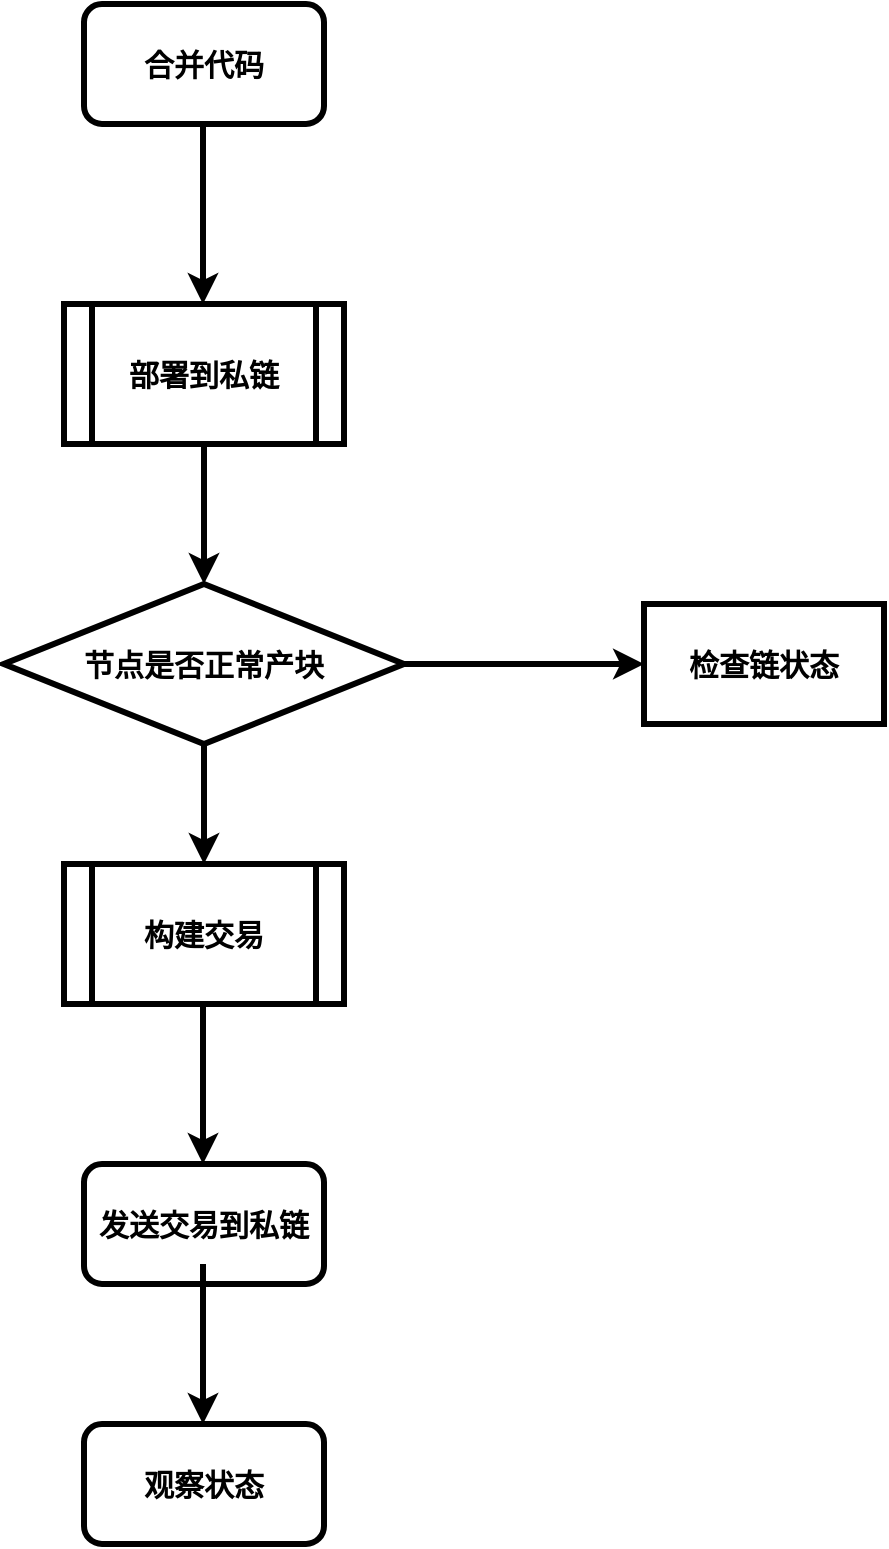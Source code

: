 <mxfile version="20.8.5" type="github">
  <diagram id="069mXlZgiNTChSjant99" name="第 1 页">
    <mxGraphModel dx="2074" dy="1043" grid="1" gridSize="10" guides="1" tooltips="1" connect="1" arrows="1" fold="1" page="1" pageScale="1" pageWidth="1169" pageHeight="1654" math="0" shadow="0">
      <root>
        <mxCell id="0" />
        <mxCell id="1" parent="0" />
        <mxCell id="Ui7_pYZ_Vi21XEhTOCzs-12" value="&lt;b style=&quot;border-color: var(--border-color); font-size: 12px;&quot;&gt;&lt;font style=&quot;border-color: var(--border-color); font-size: 15px;&quot;&gt;合并代码&lt;/font&gt;&lt;/b&gt;" style="rounded=1;whiteSpace=wrap;html=1;strokeWidth=3;fontSize=15;" vertex="1" parent="1">
          <mxGeometry x="320" y="440" width="120" height="60" as="geometry" />
        </mxCell>
        <mxCell id="Ui7_pYZ_Vi21XEhTOCzs-13" value="" style="endArrow=classic;html=1;rounded=0;strokeWidth=3;" edge="1" parent="1">
          <mxGeometry width="50" height="50" relative="1" as="geometry">
            <mxPoint x="379.5" y="500" as="sourcePoint" />
            <mxPoint x="379.5" y="590" as="targetPoint" />
          </mxGeometry>
        </mxCell>
        <mxCell id="Ui7_pYZ_Vi21XEhTOCzs-16" value="" style="edgeStyle=orthogonalEdgeStyle;rounded=0;orthogonalLoop=1;jettySize=auto;html=1;strokeWidth=3;fontSize=15;" edge="1" parent="1">
          <mxGeometry relative="1" as="geometry">
            <mxPoint x="380" y="650" as="sourcePoint" />
            <mxPoint x="380" y="730" as="targetPoint" />
          </mxGeometry>
        </mxCell>
        <mxCell id="Ui7_pYZ_Vi21XEhTOCzs-18" value="" style="edgeStyle=orthogonalEdgeStyle;rounded=0;orthogonalLoop=1;jettySize=auto;html=1;strokeWidth=3;fontSize=15;" edge="1" parent="1">
          <mxGeometry relative="1" as="geometry">
            <mxPoint x="380" y="790" as="sourcePoint" />
            <mxPoint x="380" y="870" as="targetPoint" />
          </mxGeometry>
        </mxCell>
        <mxCell id="Ui7_pYZ_Vi21XEhTOCzs-21" value="&lt;b&gt;观察状态&lt;/b&gt;" style="whiteSpace=wrap;html=1;fontSize=15;rounded=1;strokeWidth=3;" vertex="1" parent="1">
          <mxGeometry x="320" y="1150" width="120" height="60" as="geometry" />
        </mxCell>
        <mxCell id="Ui7_pYZ_Vi21XEhTOCzs-29" value="" style="edgeStyle=orthogonalEdgeStyle;rounded=0;orthogonalLoop=1;jettySize=auto;html=1;strokeWidth=3;fontSize=15;" edge="1" parent="1" source="Ui7_pYZ_Vi21XEhTOCzs-23" target="Ui7_pYZ_Vi21XEhTOCzs-28">
          <mxGeometry relative="1" as="geometry" />
        </mxCell>
        <mxCell id="Ui7_pYZ_Vi21XEhTOCzs-23" value="&lt;b style=&quot;border-color: var(--border-color);&quot;&gt;节点是否正常产块&lt;/b&gt;" style="rhombus;whiteSpace=wrap;html=1;strokeWidth=3;fontSize=15;" vertex="1" parent="1">
          <mxGeometry x="280" y="730" width="200" height="80" as="geometry" />
        </mxCell>
        <mxCell id="Ui7_pYZ_Vi21XEhTOCzs-25" value="&lt;b&gt;发送交易到私链&lt;/b&gt;" style="rounded=1;whiteSpace=wrap;html=1;strokeWidth=3;fontSize=15;" vertex="1" parent="1">
          <mxGeometry x="320" y="1020" width="120" height="60" as="geometry" />
        </mxCell>
        <mxCell id="Ui7_pYZ_Vi21XEhTOCzs-28" value="&lt;b&gt;检查链状态&lt;/b&gt;" style="whiteSpace=wrap;html=1;fontSize=15;strokeWidth=3;" vertex="1" parent="1">
          <mxGeometry x="600" y="740" width="120" height="60" as="geometry" />
        </mxCell>
        <mxCell id="Ui7_pYZ_Vi21XEhTOCzs-30" value="&lt;b style=&quot;border-color: var(--border-color);&quot;&gt;部署到私链&lt;/b&gt;" style="shape=process;whiteSpace=wrap;html=1;backgroundOutline=1;strokeWidth=3;fontSize=15;" vertex="1" parent="1">
          <mxGeometry x="310" y="590" width="140" height="70" as="geometry" />
        </mxCell>
        <mxCell id="Ui7_pYZ_Vi21XEhTOCzs-31" value="&lt;b style=&quot;border-color: var(--border-color);&quot;&gt;构建交易&lt;/b&gt;" style="shape=process;whiteSpace=wrap;html=1;backgroundOutline=1;strokeWidth=3;fontSize=15;" vertex="1" parent="1">
          <mxGeometry x="310" y="870" width="140" height="70" as="geometry" />
        </mxCell>
        <mxCell id="Ui7_pYZ_Vi21XEhTOCzs-33" value="" style="edgeStyle=orthogonalEdgeStyle;rounded=0;orthogonalLoop=1;jettySize=auto;html=1;strokeWidth=3;fontSize=15;" edge="1" parent="1">
          <mxGeometry relative="1" as="geometry">
            <mxPoint x="379.5" y="940" as="sourcePoint" />
            <mxPoint x="379.5" y="1020" as="targetPoint" />
          </mxGeometry>
        </mxCell>
        <mxCell id="Ui7_pYZ_Vi21XEhTOCzs-34" value="" style="edgeStyle=orthogonalEdgeStyle;rounded=0;orthogonalLoop=1;jettySize=auto;html=1;strokeWidth=3;fontSize=15;" edge="1" parent="1">
          <mxGeometry relative="1" as="geometry">
            <mxPoint x="379.5" y="1070" as="sourcePoint" />
            <mxPoint x="379.5" y="1150" as="targetPoint" />
          </mxGeometry>
        </mxCell>
      </root>
    </mxGraphModel>
  </diagram>
</mxfile>
